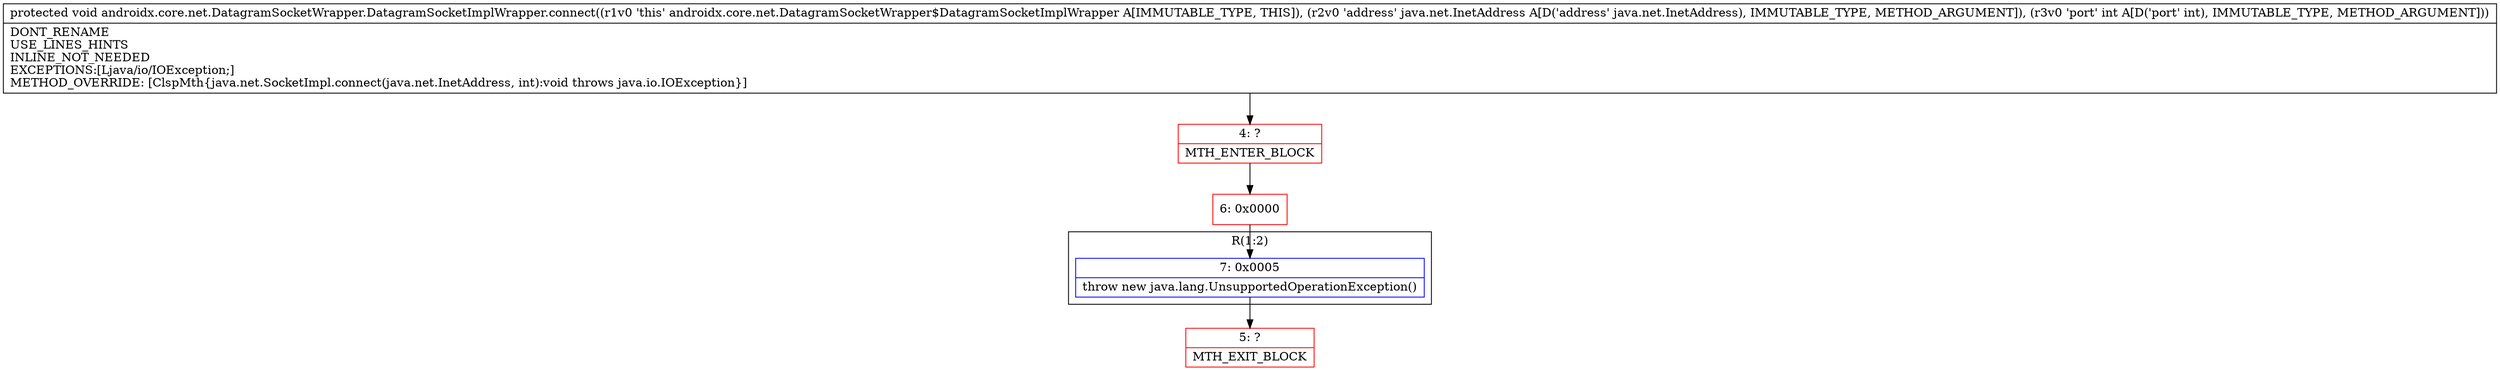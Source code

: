 digraph "CFG forandroidx.core.net.DatagramSocketWrapper.DatagramSocketImplWrapper.connect(Ljava\/net\/InetAddress;I)V" {
subgraph cluster_Region_1736111940 {
label = "R(1:2)";
node [shape=record,color=blue];
Node_7 [shape=record,label="{7\:\ 0x0005|throw new java.lang.UnsupportedOperationException()\l}"];
}
Node_4 [shape=record,color=red,label="{4\:\ ?|MTH_ENTER_BLOCK\l}"];
Node_6 [shape=record,color=red,label="{6\:\ 0x0000}"];
Node_5 [shape=record,color=red,label="{5\:\ ?|MTH_EXIT_BLOCK\l}"];
MethodNode[shape=record,label="{protected void androidx.core.net.DatagramSocketWrapper.DatagramSocketImplWrapper.connect((r1v0 'this' androidx.core.net.DatagramSocketWrapper$DatagramSocketImplWrapper A[IMMUTABLE_TYPE, THIS]), (r2v0 'address' java.net.InetAddress A[D('address' java.net.InetAddress), IMMUTABLE_TYPE, METHOD_ARGUMENT]), (r3v0 'port' int A[D('port' int), IMMUTABLE_TYPE, METHOD_ARGUMENT]))  | DONT_RENAME\lUSE_LINES_HINTS\lINLINE_NOT_NEEDED\lEXCEPTIONS:[Ljava\/io\/IOException;]\lMETHOD_OVERRIDE: [ClspMth\{java.net.SocketImpl.connect(java.net.InetAddress, int):void throws java.io.IOException\}]\l}"];
MethodNode -> Node_4;Node_7 -> Node_5;
Node_4 -> Node_6;
Node_6 -> Node_7;
}

